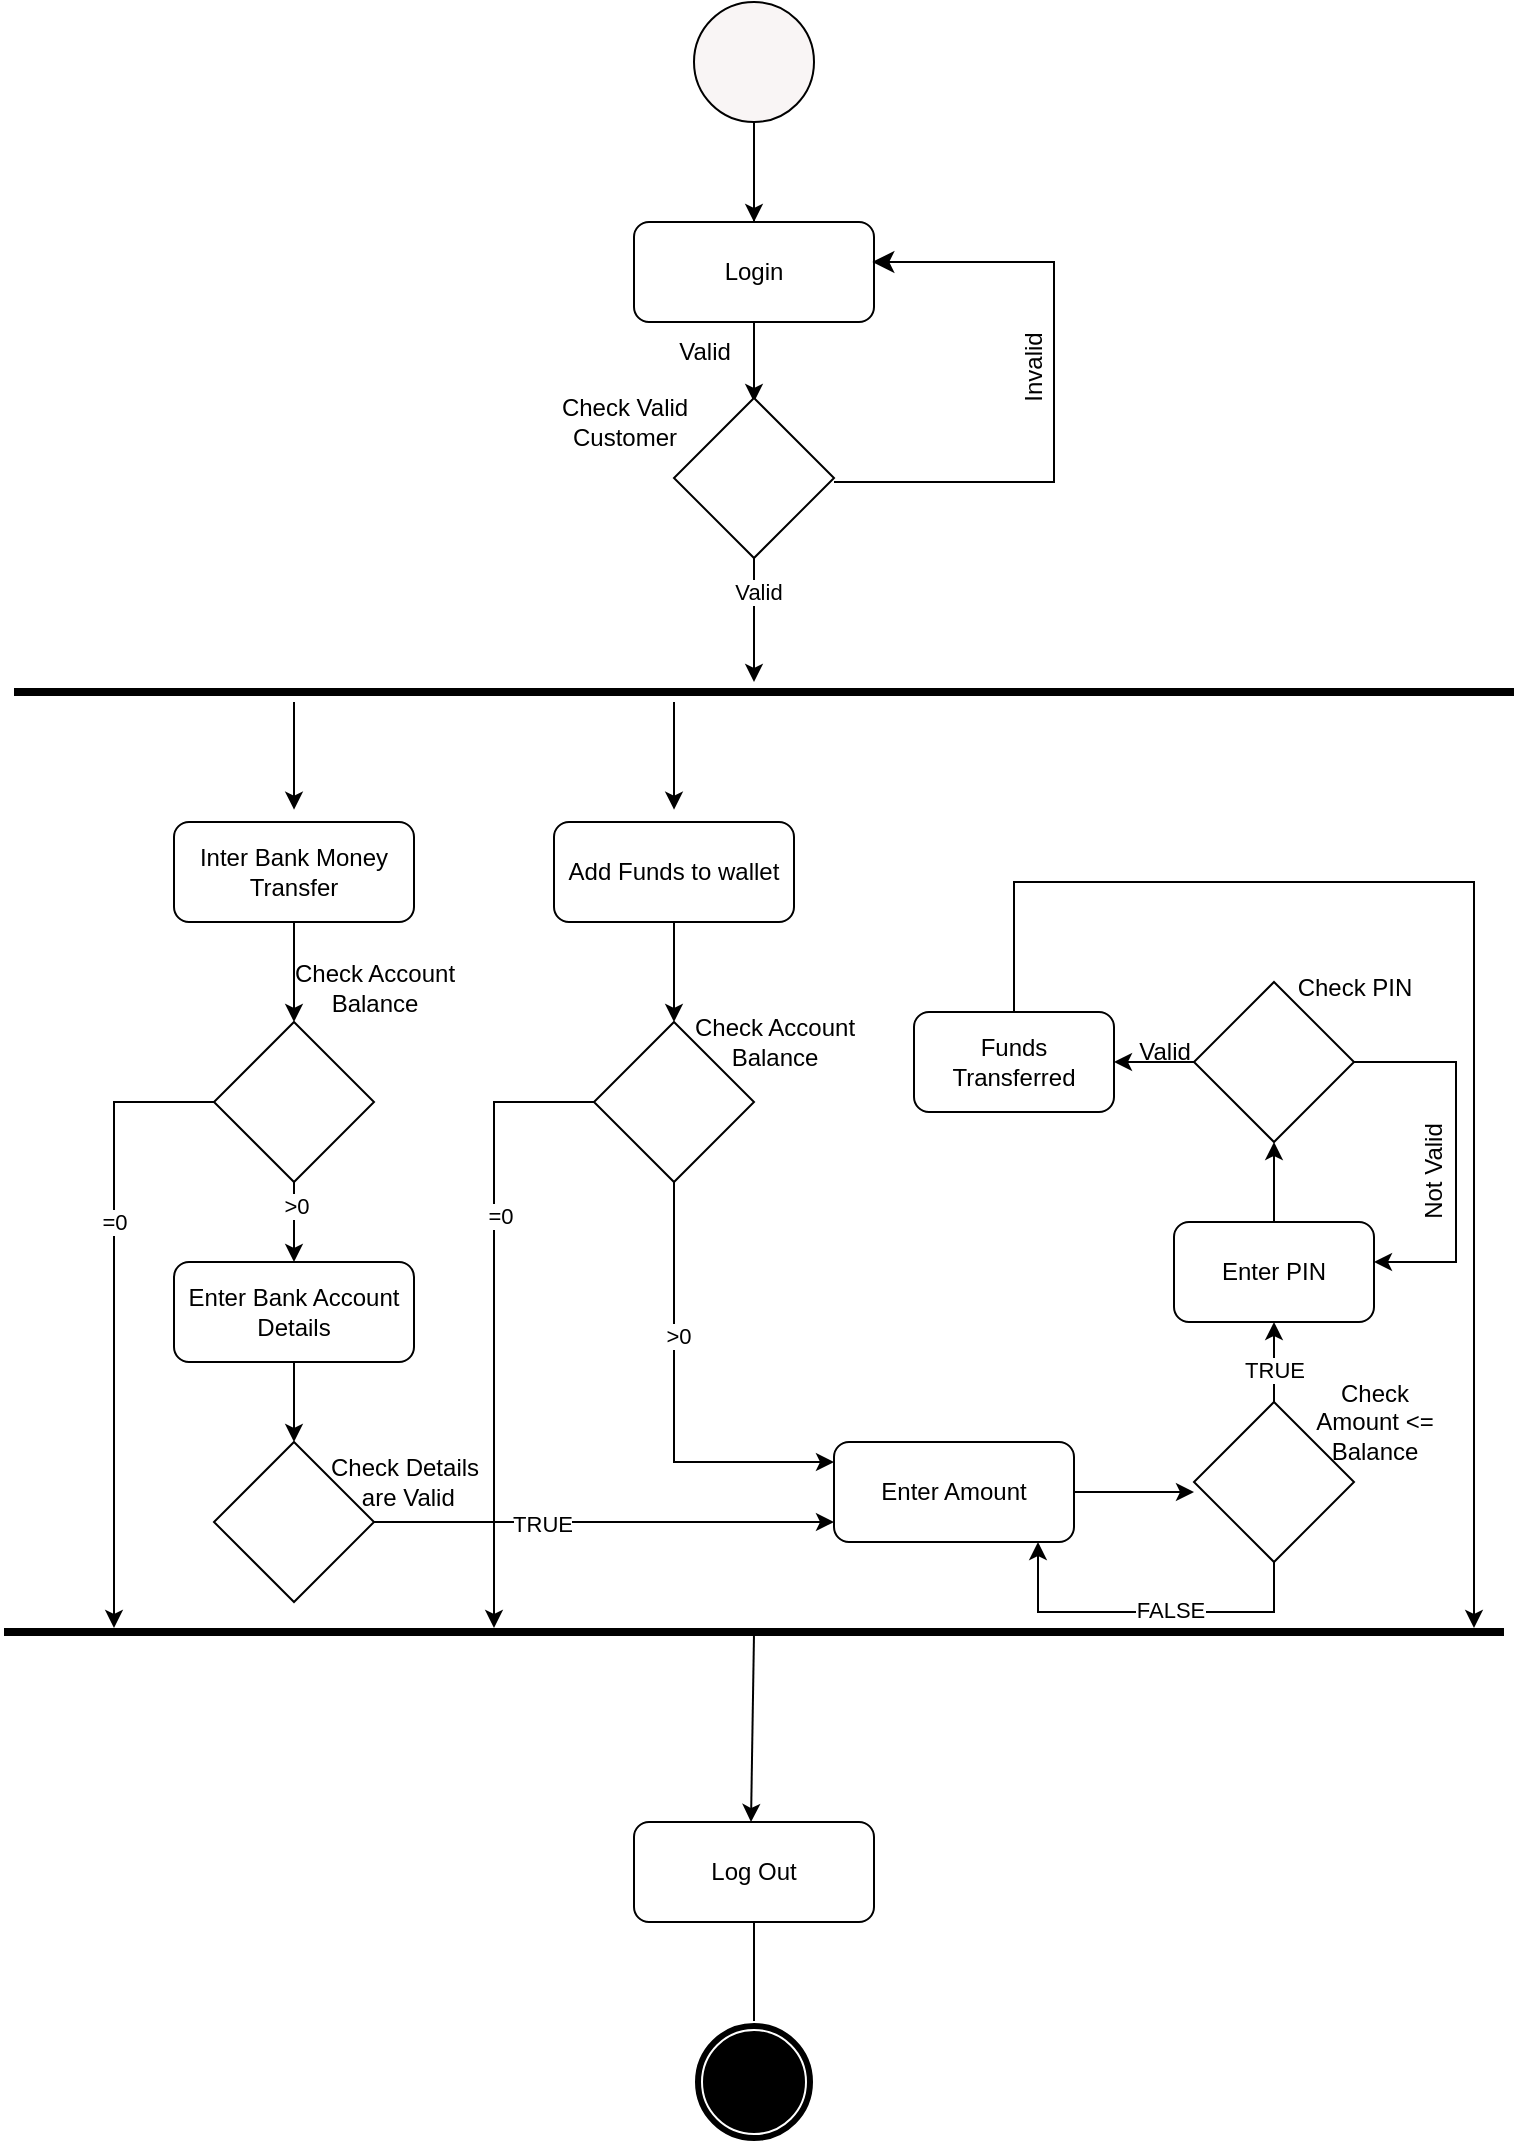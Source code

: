 <mxfile version="22.0.3" type="device">
  <diagram name="Page-1" id="74e2e168-ea6b-b213-b513-2b3c1d86103e">
    <mxGraphModel dx="864" dy="516" grid="1" gridSize="10" guides="1" tooltips="1" connect="1" arrows="1" fold="1" page="1" pageScale="1" pageWidth="1100" pageHeight="850" background="none" math="0" shadow="0">
      <root>
        <mxCell id="0" />
        <mxCell id="1" parent="0" />
        <mxCell id="oLbqjlkJYmmo68ys-o-U-16" value="" style="line;strokeWidth=4;html=1;perimeter=backbonePerimeter;points=[];outlineConnect=0;" parent="1" vertex="1">
          <mxGeometry x="190" y="350" width="750" height="10" as="geometry" />
        </mxCell>
        <mxCell id="oLbqjlkJYmmo68ys-o-U-17" value="" style="endArrow=classic;html=1;rounded=0;" parent="1" edge="1">
          <mxGeometry width="50" height="50" relative="1" as="geometry">
            <mxPoint x="330" y="359.997" as="sourcePoint" />
            <mxPoint x="330" y="413.83" as="targetPoint" />
          </mxGeometry>
        </mxCell>
        <mxCell id="oLbqjlkJYmmo68ys-o-U-18" value="" style="endArrow=classic;html=1;rounded=0;" parent="1" edge="1">
          <mxGeometry width="50" height="50" relative="1" as="geometry">
            <mxPoint x="520" y="359.997" as="sourcePoint" />
            <mxPoint x="520" y="413.83" as="targetPoint" />
          </mxGeometry>
        </mxCell>
        <mxCell id="oLbqjlkJYmmo68ys-o-U-21" style="edgeStyle=orthogonalEdgeStyle;rounded=0;orthogonalLoop=1;jettySize=auto;html=1;" parent="1" source="oLbqjlkJYmmo68ys-o-U-19" edge="1">
          <mxGeometry relative="1" as="geometry">
            <mxPoint x="330" y="520" as="targetPoint" />
          </mxGeometry>
        </mxCell>
        <mxCell id="oLbqjlkJYmmo68ys-o-U-19" value="Inter Bank Money Transfer" style="rounded=1;whiteSpace=wrap;html=1;" parent="1" vertex="1">
          <mxGeometry x="270" y="420" width="120" height="50" as="geometry" />
        </mxCell>
        <mxCell id="oLbqjlkJYmmo68ys-o-U-22" style="edgeStyle=orthogonalEdgeStyle;rounded=0;orthogonalLoop=1;jettySize=auto;html=1;" parent="1" source="oLbqjlkJYmmo68ys-o-U-20" edge="1">
          <mxGeometry relative="1" as="geometry">
            <mxPoint x="520" y="520" as="targetPoint" />
          </mxGeometry>
        </mxCell>
        <mxCell id="oLbqjlkJYmmo68ys-o-U-20" value="Add Funds to wallet" style="rounded=1;whiteSpace=wrap;html=1;" parent="1" vertex="1">
          <mxGeometry x="460" y="420" width="120" height="50" as="geometry" />
        </mxCell>
        <mxCell id="oLbqjlkJYmmo68ys-o-U-25" style="edgeStyle=orthogonalEdgeStyle;rounded=0;orthogonalLoop=1;jettySize=auto;html=1;exitX=0.5;exitY=1;exitDx=0;exitDy=0;" parent="1" source="oLbqjlkJYmmo68ys-o-U-23" edge="1">
          <mxGeometry relative="1" as="geometry">
            <mxPoint x="330" y="640" as="targetPoint" />
          </mxGeometry>
        </mxCell>
        <mxCell id="oLbqjlkJYmmo68ys-o-U-28" value="&amp;gt;0" style="edgeLabel;html=1;align=center;verticalAlign=middle;resizable=0;points=[];" parent="oLbqjlkJYmmo68ys-o-U-25" vertex="1" connectable="0">
          <mxGeometry x="-0.424" y="1" relative="1" as="geometry">
            <mxPoint as="offset" />
          </mxGeometry>
        </mxCell>
        <mxCell id="oLbqjlkJYmmo68ys-o-U-56" style="edgeStyle=orthogonalEdgeStyle;rounded=0;orthogonalLoop=1;jettySize=auto;html=1;exitX=0;exitY=0.5;exitDx=0;exitDy=0;" parent="1" source="oLbqjlkJYmmo68ys-o-U-23" target="oLbqjlkJYmmo68ys-o-U-46" edge="1">
          <mxGeometry relative="1" as="geometry">
            <mxPoint x="240" y="820" as="targetPoint" />
            <Array as="points">
              <mxPoint x="240" y="560" />
            </Array>
          </mxGeometry>
        </mxCell>
        <mxCell id="oLbqjlkJYmmo68ys-o-U-57" value="=0" style="edgeLabel;html=1;align=center;verticalAlign=middle;resizable=0;points=[];" parent="oLbqjlkJYmmo68ys-o-U-56" vertex="1" connectable="0">
          <mxGeometry x="-0.296" relative="1" as="geometry">
            <mxPoint as="offset" />
          </mxGeometry>
        </mxCell>
        <mxCell id="oLbqjlkJYmmo68ys-o-U-23" value="" style="rhombus;whiteSpace=wrap;html=1;" parent="1" vertex="1">
          <mxGeometry x="290" y="520" width="80" height="80" as="geometry" />
        </mxCell>
        <mxCell id="oLbqjlkJYmmo68ys-o-U-26" style="edgeStyle=orthogonalEdgeStyle;rounded=0;orthogonalLoop=1;jettySize=auto;html=1;exitX=0.5;exitY=1;exitDx=0;exitDy=0;" parent="1" source="oLbqjlkJYmmo68ys-o-U-24" edge="1">
          <mxGeometry relative="1" as="geometry">
            <mxPoint x="600" y="740" as="targetPoint" />
            <Array as="points">
              <mxPoint x="520" y="740" />
            </Array>
          </mxGeometry>
        </mxCell>
        <mxCell id="oLbqjlkJYmmo68ys-o-U-29" value="&amp;gt;0" style="edgeLabel;html=1;align=center;verticalAlign=middle;resizable=0;points=[];" parent="oLbqjlkJYmmo68ys-o-U-26" vertex="1" connectable="0">
          <mxGeometry x="-0.3" y="2" relative="1" as="geometry">
            <mxPoint as="offset" />
          </mxGeometry>
        </mxCell>
        <mxCell id="oLbqjlkJYmmo68ys-o-U-54" style="edgeStyle=orthogonalEdgeStyle;rounded=0;orthogonalLoop=1;jettySize=auto;html=1;" parent="1" source="oLbqjlkJYmmo68ys-o-U-24" target="oLbqjlkJYmmo68ys-o-U-46" edge="1">
          <mxGeometry relative="1" as="geometry">
            <mxPoint x="430" y="810" as="targetPoint" />
            <Array as="points">
              <mxPoint x="430" y="560" />
            </Array>
          </mxGeometry>
        </mxCell>
        <mxCell id="oLbqjlkJYmmo68ys-o-U-55" value="=0" style="edgeLabel;html=1;align=center;verticalAlign=middle;resizable=0;points=[];" parent="oLbqjlkJYmmo68ys-o-U-54" vertex="1" connectable="0">
          <mxGeometry x="-0.315" y="3" relative="1" as="geometry">
            <mxPoint as="offset" />
          </mxGeometry>
        </mxCell>
        <mxCell id="oLbqjlkJYmmo68ys-o-U-24" value="" style="rhombus;whiteSpace=wrap;html=1;" parent="1" vertex="1">
          <mxGeometry x="480" y="520" width="80" height="80" as="geometry" />
        </mxCell>
        <mxCell id="oLbqjlkJYmmo68ys-o-U-31" style="edgeStyle=orthogonalEdgeStyle;rounded=0;orthogonalLoop=1;jettySize=auto;html=1;" parent="1" source="oLbqjlkJYmmo68ys-o-U-30" edge="1">
          <mxGeometry relative="1" as="geometry">
            <mxPoint x="330" y="730" as="targetPoint" />
          </mxGeometry>
        </mxCell>
        <mxCell id="oLbqjlkJYmmo68ys-o-U-30" value="Enter Bank Account Details" style="rounded=1;whiteSpace=wrap;html=1;" parent="1" vertex="1">
          <mxGeometry x="270" y="640" width="120" height="50" as="geometry" />
        </mxCell>
        <mxCell id="oLbqjlkJYmmo68ys-o-U-33" style="edgeStyle=orthogonalEdgeStyle;rounded=0;orthogonalLoop=1;jettySize=auto;html=1;exitX=1;exitY=0.5;exitDx=0;exitDy=0;" parent="1" source="oLbqjlkJYmmo68ys-o-U-32" edge="1">
          <mxGeometry relative="1" as="geometry">
            <mxPoint x="600" y="770" as="targetPoint" />
          </mxGeometry>
        </mxCell>
        <mxCell id="oLbqjlkJYmmo68ys-o-U-34" value="TRUE" style="edgeLabel;html=1;align=center;verticalAlign=middle;resizable=0;points=[];" parent="oLbqjlkJYmmo68ys-o-U-33" vertex="1" connectable="0">
          <mxGeometry x="-0.277" y="-1" relative="1" as="geometry">
            <mxPoint as="offset" />
          </mxGeometry>
        </mxCell>
        <mxCell id="oLbqjlkJYmmo68ys-o-U-32" value="" style="rhombus;whiteSpace=wrap;html=1;" parent="1" vertex="1">
          <mxGeometry x="290" y="730" width="80" height="80" as="geometry" />
        </mxCell>
        <mxCell id="oLbqjlkJYmmo68ys-o-U-36" style="edgeStyle=orthogonalEdgeStyle;rounded=0;orthogonalLoop=1;jettySize=auto;html=1;" parent="1" source="oLbqjlkJYmmo68ys-o-U-35" edge="1">
          <mxGeometry relative="1" as="geometry">
            <mxPoint x="780" y="755" as="targetPoint" />
          </mxGeometry>
        </mxCell>
        <mxCell id="oLbqjlkJYmmo68ys-o-U-35" value="Enter Amount" style="rounded=1;whiteSpace=wrap;html=1;" parent="1" vertex="1">
          <mxGeometry x="600" y="730" width="120" height="50" as="geometry" />
        </mxCell>
        <mxCell id="oLbqjlkJYmmo68ys-o-U-38" style="edgeStyle=orthogonalEdgeStyle;rounded=0;orthogonalLoop=1;jettySize=auto;html=1;" parent="1" source="oLbqjlkJYmmo68ys-o-U-37" edge="1">
          <mxGeometry relative="1" as="geometry">
            <mxPoint x="820" y="670" as="targetPoint" />
          </mxGeometry>
        </mxCell>
        <mxCell id="oLbqjlkJYmmo68ys-o-U-39" value="TRUE" style="edgeLabel;html=1;align=center;verticalAlign=middle;resizable=0;points=[];" parent="oLbqjlkJYmmo68ys-o-U-38" vertex="1" connectable="0">
          <mxGeometry x="-0.194" relative="1" as="geometry">
            <mxPoint as="offset" />
          </mxGeometry>
        </mxCell>
        <mxCell id="oLbqjlkJYmmo68ys-o-U-58" style="edgeStyle=orthogonalEdgeStyle;rounded=0;orthogonalLoop=1;jettySize=auto;html=1;exitX=0.5;exitY=1;exitDx=0;exitDy=0;" parent="1" source="oLbqjlkJYmmo68ys-o-U-37" target="oLbqjlkJYmmo68ys-o-U-35" edge="1">
          <mxGeometry relative="1" as="geometry">
            <mxPoint x="700" y="815" as="targetPoint" />
            <Array as="points">
              <mxPoint x="820" y="815" />
              <mxPoint x="702" y="815" />
            </Array>
          </mxGeometry>
        </mxCell>
        <mxCell id="oLbqjlkJYmmo68ys-o-U-59" value="FALSE" style="edgeLabel;html=1;align=center;verticalAlign=middle;resizable=0;points=[];" parent="oLbqjlkJYmmo68ys-o-U-58" vertex="1" connectable="0">
          <mxGeometry x="-0.133" y="-1" relative="1" as="geometry">
            <mxPoint as="offset" />
          </mxGeometry>
        </mxCell>
        <mxCell id="oLbqjlkJYmmo68ys-o-U-37" value="" style="rhombus;whiteSpace=wrap;html=1;" parent="1" vertex="1">
          <mxGeometry x="780" y="710" width="80" height="80" as="geometry" />
        </mxCell>
        <mxCell id="oLbqjlkJYmmo68ys-o-U-41" style="edgeStyle=orthogonalEdgeStyle;rounded=0;orthogonalLoop=1;jettySize=auto;html=1;" parent="1" source="oLbqjlkJYmmo68ys-o-U-40" edge="1">
          <mxGeometry relative="1" as="geometry">
            <mxPoint x="820" y="580" as="targetPoint" />
          </mxGeometry>
        </mxCell>
        <mxCell id="oLbqjlkJYmmo68ys-o-U-40" value="Enter PIN" style="rounded=1;whiteSpace=wrap;html=1;" parent="1" vertex="1">
          <mxGeometry x="770" y="620" width="100" height="50" as="geometry" />
        </mxCell>
        <mxCell id="oLbqjlkJYmmo68ys-o-U-43" style="edgeStyle=orthogonalEdgeStyle;rounded=0;orthogonalLoop=1;jettySize=auto;html=1;" parent="1" source="oLbqjlkJYmmo68ys-o-U-42" edge="1">
          <mxGeometry relative="1" as="geometry">
            <mxPoint x="740" y="540" as="targetPoint" />
          </mxGeometry>
        </mxCell>
        <mxCell id="oLbqjlkJYmmo68ys-o-U-60" style="edgeStyle=orthogonalEdgeStyle;rounded=0;orthogonalLoop=1;jettySize=auto;html=1;" parent="1" source="oLbqjlkJYmmo68ys-o-U-42" target="oLbqjlkJYmmo68ys-o-U-40" edge="1">
          <mxGeometry relative="1" as="geometry">
            <mxPoint x="910" y="640" as="targetPoint" />
            <Array as="points">
              <mxPoint x="911" y="540" />
              <mxPoint x="911" y="640" />
            </Array>
          </mxGeometry>
        </mxCell>
        <mxCell id="oLbqjlkJYmmo68ys-o-U-42" value="" style="rhombus;whiteSpace=wrap;html=1;" parent="1" vertex="1">
          <mxGeometry x="780" y="500" width="80" height="80" as="geometry" />
        </mxCell>
        <mxCell id="oLbqjlkJYmmo68ys-o-U-45" style="edgeStyle=orthogonalEdgeStyle;rounded=0;orthogonalLoop=1;jettySize=auto;html=1;" parent="1" source="oLbqjlkJYmmo68ys-o-U-44" target="oLbqjlkJYmmo68ys-o-U-46" edge="1">
          <mxGeometry relative="1" as="geometry">
            <mxPoint x="920" y="820" as="targetPoint" />
            <Array as="points">
              <mxPoint x="690" y="450" />
              <mxPoint x="920" y="450" />
            </Array>
          </mxGeometry>
        </mxCell>
        <mxCell id="oLbqjlkJYmmo68ys-o-U-44" value="Funds Transferred" style="rounded=1;whiteSpace=wrap;html=1;" parent="1" vertex="1">
          <mxGeometry x="640" y="515" width="100" height="50" as="geometry" />
        </mxCell>
        <mxCell id="oLbqjlkJYmmo68ys-o-U-46" value="" style="line;strokeWidth=4;html=1;perimeter=backbonePerimeter;points=[];outlineConnect=0;" parent="1" vertex="1">
          <mxGeometry x="185" y="820" width="750" height="10" as="geometry" />
        </mxCell>
        <mxCell id="oLbqjlkJYmmo68ys-o-U-51" value="" style="endArrow=none;html=1;rounded=0;" parent="1" edge="1">
          <mxGeometry width="50" height="50" relative="1" as="geometry">
            <mxPoint x="560" y="1020" as="sourcePoint" />
            <mxPoint x="560" y="966" as="targetPoint" />
          </mxGeometry>
        </mxCell>
        <mxCell id="oLbqjlkJYmmo68ys-o-U-4" style="edgeStyle=orthogonalEdgeStyle;rounded=0;orthogonalLoop=1;jettySize=auto;html=1;" parent="1" source="oLbqjlkJYmmo68ys-o-U-3" edge="1">
          <mxGeometry relative="1" as="geometry">
            <mxPoint x="560" y="210" as="targetPoint" />
          </mxGeometry>
        </mxCell>
        <mxCell id="oLbqjlkJYmmo68ys-o-U-52" value="Log Out" style="rounded=1;whiteSpace=wrap;html=1;" parent="1" vertex="1">
          <mxGeometry x="500" y="920" width="120" height="50" as="geometry" />
        </mxCell>
        <mxCell id="oLbqjlkJYmmo68ys-o-U-53" value="" style="endArrow=classic;html=1;rounded=0;entryX=0.525;entryY=-0.12;entryDx=0;entryDy=0;entryPerimeter=0;" parent="1" edge="1">
          <mxGeometry width="50" height="50" relative="1" as="geometry">
            <mxPoint x="560" y="826" as="sourcePoint" />
            <mxPoint x="558.5" y="920" as="targetPoint" />
          </mxGeometry>
        </mxCell>
        <mxCell id="oLbqjlkJYmmo68ys-o-U-61" value="Valid" style="text;html=1;align=center;verticalAlign=middle;resizable=0;points=[];autosize=1;strokeColor=none;fillColor=none;rotation=0;" parent="1" vertex="1">
          <mxGeometry x="740" y="520" width="50" height="30" as="geometry" />
        </mxCell>
        <mxCell id="oLbqjlkJYmmo68ys-o-U-62" value="Not Valid" style="text;html=1;align=center;verticalAlign=middle;resizable=0;points=[];autosize=1;strokeColor=none;fillColor=none;rotation=-90;" parent="1" vertex="1">
          <mxGeometry x="865" y="580" width="70" height="30" as="geometry" />
        </mxCell>
        <mxCell id="wdoMLjDnFw1zTKCNDphh-1" value="" style="ellipse;shape=doubleEllipse;whiteSpace=wrap;html=1;aspect=fixed;fillColor=#000000;shadow=0;strokeColor=#FFFFFF;" parent="1" vertex="1">
          <mxGeometry x="530" y="1020" width="60" height="60" as="geometry" />
        </mxCell>
        <mxCell id="oLbqjlkJYmmo68ys-o-U-11" value="Valid" style="text;html=1;align=center;verticalAlign=middle;resizable=0;points=[];autosize=1;strokeColor=none;fillColor=none;" parent="1" vertex="1">
          <mxGeometry x="510" y="170" width="50" height="30" as="geometry" />
        </mxCell>
        <mxCell id="oLbqjlkJYmmo68ys-o-U-1" value="" style="ellipse;whiteSpace=wrap;html=1;aspect=fixed;fillColor=#f9f5f5;" parent="1" vertex="1">
          <mxGeometry x="530" y="10" width="60" height="60" as="geometry" />
        </mxCell>
        <mxCell id="oLbqjlkJYmmo68ys-o-U-2" value="" style="endArrow=none;html=1;rounded=0;" parent="1" edge="1">
          <mxGeometry width="50" height="50" relative="1" as="geometry">
            <mxPoint x="560" y="150" as="sourcePoint" />
            <mxPoint x="560" y="70" as="targetPoint" />
          </mxGeometry>
        </mxCell>
        <mxCell id="oLbqjlkJYmmo68ys-o-U-3" value="Login" style="rounded=1;whiteSpace=wrap;html=1;" parent="1" vertex="1">
          <mxGeometry x="500" y="120" width="120" height="50" as="geometry" />
        </mxCell>
        <mxCell id="oLbqjlkJYmmo68ys-o-U-6" style="edgeStyle=orthogonalEdgeStyle;rounded=0;orthogonalLoop=1;jettySize=auto;html=1;exitX=0.5;exitY=1;exitDx=0;exitDy=0;" parent="1" source="oLbqjlkJYmmo68ys-o-U-5" edge="1">
          <mxGeometry relative="1" as="geometry">
            <mxPoint x="560" y="350" as="targetPoint" />
          </mxGeometry>
        </mxCell>
        <mxCell id="oLbqjlkJYmmo68ys-o-U-12" value="Valid" style="edgeLabel;html=1;align=center;verticalAlign=middle;resizable=0;points=[];" parent="oLbqjlkJYmmo68ys-o-U-6" vertex="1" connectable="0">
          <mxGeometry x="-0.449" y="2" relative="1" as="geometry">
            <mxPoint as="offset" />
          </mxGeometry>
        </mxCell>
        <mxCell id="oLbqjlkJYmmo68ys-o-U-5" value="" style="rhombus;whiteSpace=wrap;html=1;" parent="1" vertex="1">
          <mxGeometry x="520" y="208" width="80" height="80" as="geometry" />
        </mxCell>
        <mxCell id="oLbqjlkJYmmo68ys-o-U-10" value="" style="edgeStyle=segmentEdgeStyle;endArrow=classic;html=1;curved=0;rounded=0;endSize=8;startSize=8;entryX=0.993;entryY=0.4;entryDx=0;entryDy=0;entryPerimeter=0;" parent="1" target="oLbqjlkJYmmo68ys-o-U-3" edge="1">
          <mxGeometry width="50" height="50" relative="1" as="geometry">
            <mxPoint x="600" y="250" as="sourcePoint" />
            <mxPoint x="660" y="140" as="targetPoint" />
            <Array as="points">
              <mxPoint x="710" y="250" />
              <mxPoint x="710" y="140" />
            </Array>
          </mxGeometry>
        </mxCell>
        <mxCell id="oLbqjlkJYmmo68ys-o-U-49" value="" style="edgeStyle=orthogonalEdgeStyle;rounded=0;orthogonalLoop=1;jettySize=auto;html=1;" parent="1" source="oLbqjlkJYmmo68ys-o-U-1" target="oLbqjlkJYmmo68ys-o-U-3" edge="1">
          <mxGeometry relative="1" as="geometry" />
        </mxCell>
        <mxCell id="wdoMLjDnFw1zTKCNDphh-3" value="Invalid" style="text;html=1;align=center;verticalAlign=middle;resizable=0;points=[];autosize=1;strokeColor=none;fillColor=none;rotation=-90;" parent="1" vertex="1">
          <mxGeometry x="670" y="178" width="60" height="30" as="geometry" />
        </mxCell>
        <mxCell id="EtkcsmqwDwHIkTJXaLS7-1" value="Check Valid &lt;br&gt;Customer" style="text;html=1;align=center;verticalAlign=middle;resizable=0;points=[];autosize=1;strokeColor=none;fillColor=none;" vertex="1" parent="1">
          <mxGeometry x="450" y="200" width="90" height="40" as="geometry" />
        </mxCell>
        <mxCell id="EtkcsmqwDwHIkTJXaLS7-3" value="Check Account &lt;br&gt;Balance" style="text;html=1;align=center;verticalAlign=middle;resizable=0;points=[];autosize=1;strokeColor=none;fillColor=none;" vertex="1" parent="1">
          <mxGeometry x="320" y="483" width="100" height="40" as="geometry" />
        </mxCell>
        <mxCell id="EtkcsmqwDwHIkTJXaLS7-4" value="Check Account &lt;br&gt;Balance" style="text;html=1;align=center;verticalAlign=middle;resizable=0;points=[];autosize=1;strokeColor=none;fillColor=none;" vertex="1" parent="1">
          <mxGeometry x="520" y="510" width="100" height="40" as="geometry" />
        </mxCell>
        <mxCell id="EtkcsmqwDwHIkTJXaLS7-5" value="Check&amp;nbsp;&lt;span style=&quot;&quot;&gt;Details&lt;br&gt;&amp;nbsp;are Valid&lt;/span&gt;" style="text;html=1;align=center;verticalAlign=middle;resizable=0;points=[];autosize=1;strokeColor=none;fillColor=none;" vertex="1" parent="1">
          <mxGeometry x="335" y="730" width="100" height="40" as="geometry" />
        </mxCell>
        <mxCell id="EtkcsmqwDwHIkTJXaLS7-6" value="Check PIN" style="text;html=1;align=center;verticalAlign=middle;resizable=0;points=[];autosize=1;strokeColor=none;fillColor=none;" vertex="1" parent="1">
          <mxGeometry x="820" y="488" width="80" height="30" as="geometry" />
        </mxCell>
        <mxCell id="EtkcsmqwDwHIkTJXaLS7-7" value="Check &lt;br&gt;Amount &amp;lt;= &lt;br&gt;Balance" style="text;html=1;align=center;verticalAlign=middle;resizable=0;points=[];autosize=1;strokeColor=none;fillColor=none;" vertex="1" parent="1">
          <mxGeometry x="830" y="690" width="80" height="60" as="geometry" />
        </mxCell>
      </root>
    </mxGraphModel>
  </diagram>
</mxfile>
